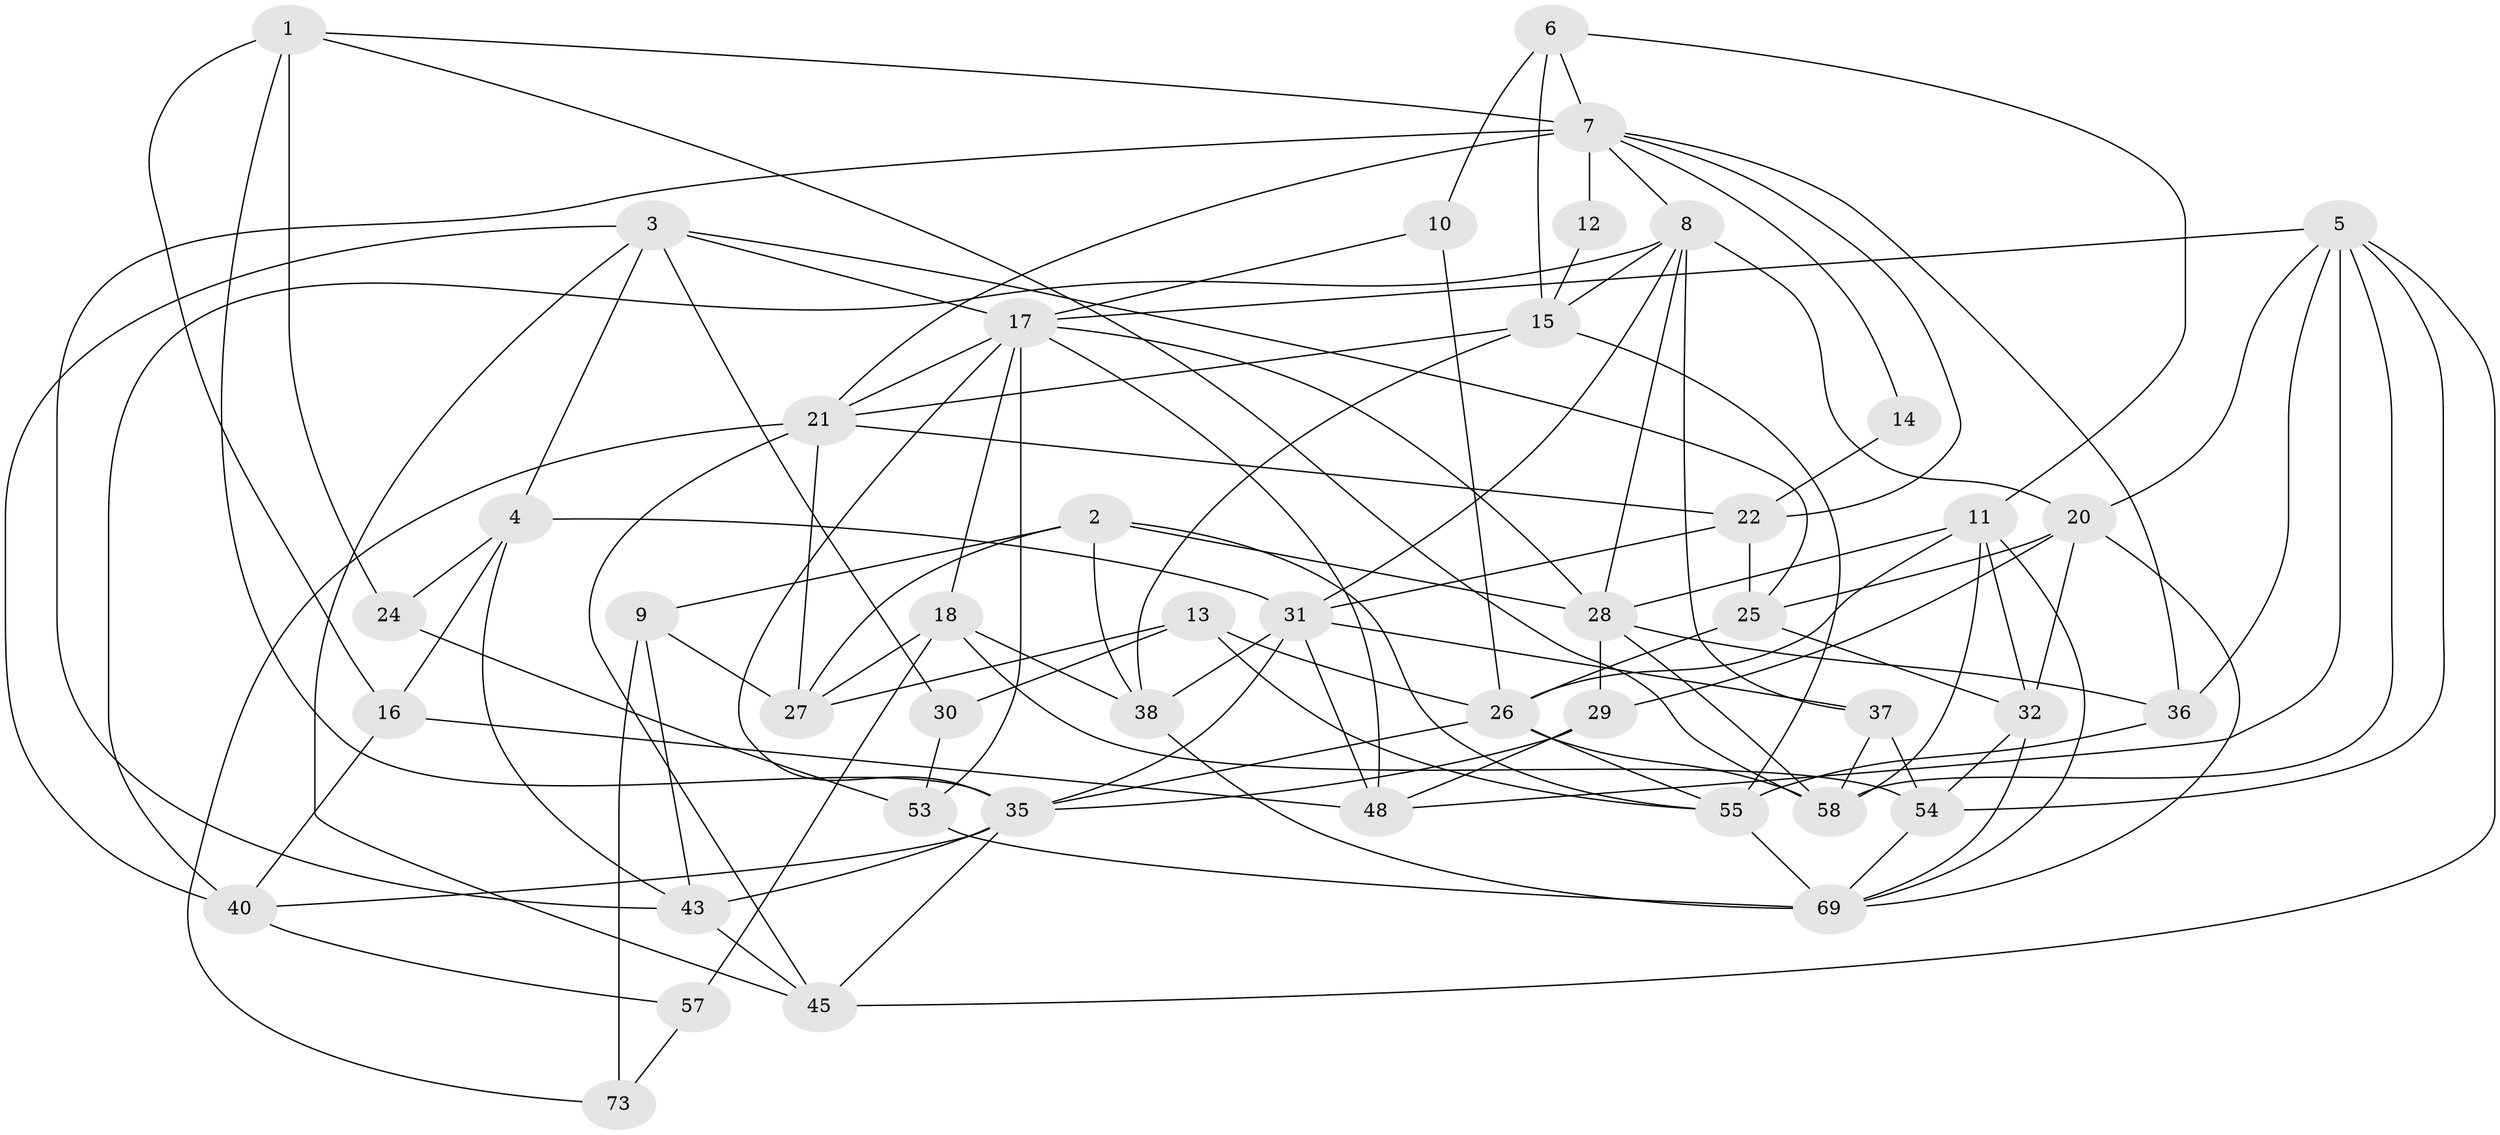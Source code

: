 // Generated by graph-tools (version 1.1) at 2025/24/03/03/25 07:24:02]
// undirected, 45 vertices, 116 edges
graph export_dot {
graph [start="1"]
  node [color=gray90,style=filled];
  1 [super="+51"];
  2 [super="+44"];
  3 [super="+49"];
  4 [super="+66"];
  5 [super="+70"];
  6;
  7 [super="+75"];
  8 [super="+19"];
  9;
  10 [super="+41"];
  11;
  12;
  13;
  14;
  15 [super="+56"];
  16 [super="+52"];
  17 [super="+60"];
  18 [super="+46"];
  20 [super="+67"];
  21 [super="+34"];
  22 [super="+23"];
  24;
  25 [super="+39"];
  26 [super="+68"];
  27 [super="+47"];
  28 [super="+62"];
  29 [super="+61"];
  30;
  31 [super="+33"];
  32 [super="+64"];
  35 [super="+42"];
  36;
  37;
  38;
  40;
  43 [super="+63"];
  45;
  48 [super="+50"];
  53 [super="+72"];
  54 [super="+59"];
  55 [super="+65"];
  57 [super="+71"];
  58;
  69 [super="+74"];
  73;
  1 -- 35;
  1 -- 16;
  1 -- 24;
  1 -- 58;
  1 -- 7;
  2 -- 27;
  2 -- 38;
  2 -- 28;
  2 -- 9;
  2 -- 55;
  3 -- 4;
  3 -- 25;
  3 -- 30;
  3 -- 45;
  3 -- 40;
  3 -- 17;
  4 -- 43;
  4 -- 24;
  4 -- 31;
  4 -- 16;
  5 -- 45;
  5 -- 58;
  5 -- 48;
  5 -- 54;
  5 -- 17;
  5 -- 20;
  5 -- 36;
  6 -- 11;
  6 -- 15;
  6 -- 7;
  6 -- 10;
  7 -- 14;
  7 -- 21 [weight=2];
  7 -- 36;
  7 -- 12;
  7 -- 22;
  7 -- 43;
  7 -- 8;
  8 -- 31;
  8 -- 37;
  8 -- 40;
  8 -- 20;
  8 -- 28;
  8 -- 15;
  9 -- 27;
  9 -- 73;
  9 -- 43;
  10 -- 17;
  10 -- 26 [weight=2];
  11 -- 58;
  11 -- 26;
  11 -- 69;
  11 -- 28;
  11 -- 32;
  12 -- 15;
  13 -- 30;
  13 -- 55;
  13 -- 27;
  13 -- 26;
  14 -- 22;
  15 -- 55;
  15 -- 38;
  15 -- 21;
  16 -- 40;
  16 -- 48 [weight=2];
  17 -- 28;
  17 -- 48;
  17 -- 53;
  17 -- 35;
  17 -- 21;
  17 -- 18;
  18 -- 38;
  18 -- 27;
  18 -- 57;
  18 -- 54;
  20 -- 32;
  20 -- 69;
  20 -- 25;
  20 -- 29;
  21 -- 45;
  21 -- 22;
  21 -- 73;
  21 -- 27;
  22 -- 31;
  22 -- 25;
  24 -- 53;
  25 -- 32;
  25 -- 26;
  26 -- 55;
  26 -- 35;
  26 -- 58;
  28 -- 36;
  28 -- 58;
  28 -- 29;
  29 -- 48;
  29 -- 35;
  30 -- 53;
  31 -- 35;
  31 -- 37;
  31 -- 38;
  31 -- 48;
  32 -- 69;
  32 -- 54;
  35 -- 40;
  35 -- 45;
  35 -- 43;
  36 -- 55;
  37 -- 58;
  37 -- 54;
  38 -- 69;
  40 -- 57;
  43 -- 45;
  53 -- 69;
  54 -- 69;
  55 -- 69 [weight=2];
  57 -- 73;
}
